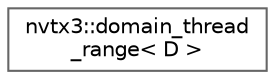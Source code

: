 digraph "类继承关系图"
{
 // LATEX_PDF_SIZE
  bgcolor="transparent";
  edge [fontname=Helvetica,fontsize=10,labelfontname=Helvetica,labelfontsize=10];
  node [fontname=Helvetica,fontsize=10,shape=box,height=0.2,width=0.4];
  rankdir="LR";
  Node0 [id="Node000000",label="nvtx3::domain_thread\l_range\< D \>",height=0.2,width=0.4,color="grey40", fillcolor="white", style="filled",URL="$classnvtx3_1_1domain__thread__range.html",tooltip="A RAII object for creating a NVTX range local to a thread within a domain."];
}
